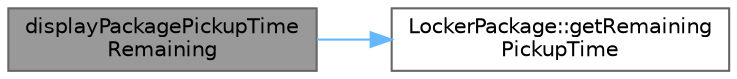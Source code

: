 digraph "displayPackagePickupTimeRemaining"
{
 // INTERACTIVE_SVG=YES
 // LATEX_PDF_SIZE
  bgcolor="transparent";
  edge [fontname=Helvetica,fontsize=10,labelfontname=Helvetica,labelfontsize=10];
  node [fontname=Helvetica,fontsize=10,shape=box,height=0.2,width=0.4];
  rankdir="LR";
  Node1 [label="displayPackagePickupTime\lRemaining",height=0.2,width=0.4,color="gray40", fillcolor="grey60", style="filled", fontcolor="black",tooltip=" "];
  Node1 -> Node2 [color="steelblue1",style="solid"];
  Node2 [label="LockerPackage::getRemaining\lPickupTime",height=0.2,width=0.4,color="grey40", fillcolor="white", style="filled",URL="$classLockerPackage.html#ae1e6f1e66902ee3bda27680decca0bb2",tooltip=" "];
}
